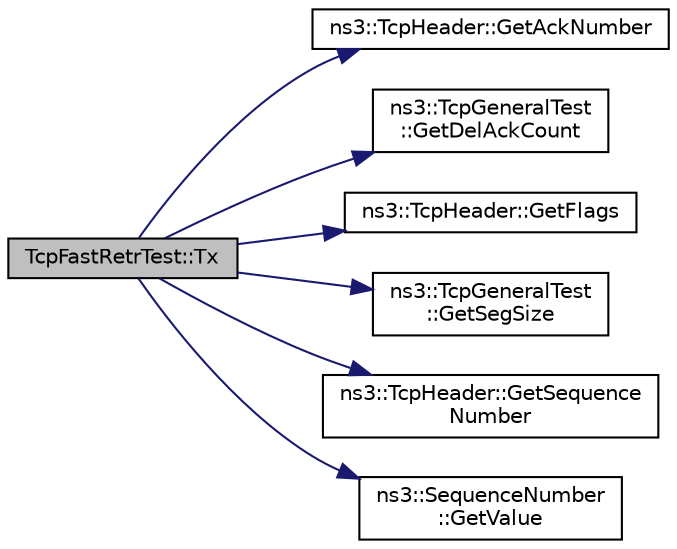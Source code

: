 digraph "TcpFastRetrTest::Tx"
{
 // LATEX_PDF_SIZE
  edge [fontname="Helvetica",fontsize="10",labelfontname="Helvetica",labelfontsize="10"];
  node [fontname="Helvetica",fontsize="10",shape=record];
  rankdir="LR";
  Node1 [label="TcpFastRetrTest::Tx",height=0.2,width=0.4,color="black", fillcolor="grey75", style="filled", fontcolor="black",tooltip="Packet transmitted down to IP layer."];
  Node1 -> Node2 [color="midnightblue",fontsize="10",style="solid",fontname="Helvetica"];
  Node2 [label="ns3::TcpHeader::GetAckNumber",height=0.2,width=0.4,color="black", fillcolor="white", style="filled",URL="$classns3_1_1_tcp_header.html#adc8bd17b9053c53f67f3be71adbb2e54",tooltip="Get the ACK number."];
  Node1 -> Node3 [color="midnightblue",fontsize="10",style="solid",fontname="Helvetica"];
  Node3 [label="ns3::TcpGeneralTest\l::GetDelAckCount",height=0.2,width=0.4,color="black", fillcolor="white", style="filled",URL="$classns3_1_1_tcp_general_test.html#a1428f04ca89408a75aa4cdd1cf23acff",tooltip="Get the number of delayed ack (if present)"];
  Node1 -> Node4 [color="midnightblue",fontsize="10",style="solid",fontname="Helvetica"];
  Node4 [label="ns3::TcpHeader::GetFlags",height=0.2,width=0.4,color="black", fillcolor="white", style="filled",URL="$classns3_1_1_tcp_header.html#adae57f746870a94c0fe4181c87368b62",tooltip="Get the flags."];
  Node1 -> Node5 [color="midnightblue",fontsize="10",style="solid",fontname="Helvetica"];
  Node5 [label="ns3::TcpGeneralTest\l::GetSegSize",height=0.2,width=0.4,color="black", fillcolor="white", style="filled",URL="$classns3_1_1_tcp_general_test.html#aa582b6345d877750962fc34012c9e20a",tooltip="Get the segment size of the node specified."];
  Node1 -> Node6 [color="midnightblue",fontsize="10",style="solid",fontname="Helvetica"];
  Node6 [label="ns3::TcpHeader::GetSequence\lNumber",height=0.2,width=0.4,color="black", fillcolor="white", style="filled",URL="$classns3_1_1_tcp_header.html#a378fca684de64584c4fcc7dd9034e5e5",tooltip="Get the sequence number."];
  Node1 -> Node7 [color="midnightblue",fontsize="10",style="solid",fontname="Helvetica"];
  Node7 [label="ns3::SequenceNumber\l::GetValue",height=0.2,width=0.4,color="black", fillcolor="white", style="filled",URL="$classns3_1_1_sequence_number.html#ac16a0b2c43ad7e157edb610e858b309f",tooltip="Extracts the numeric value of the sequence number."];
}
